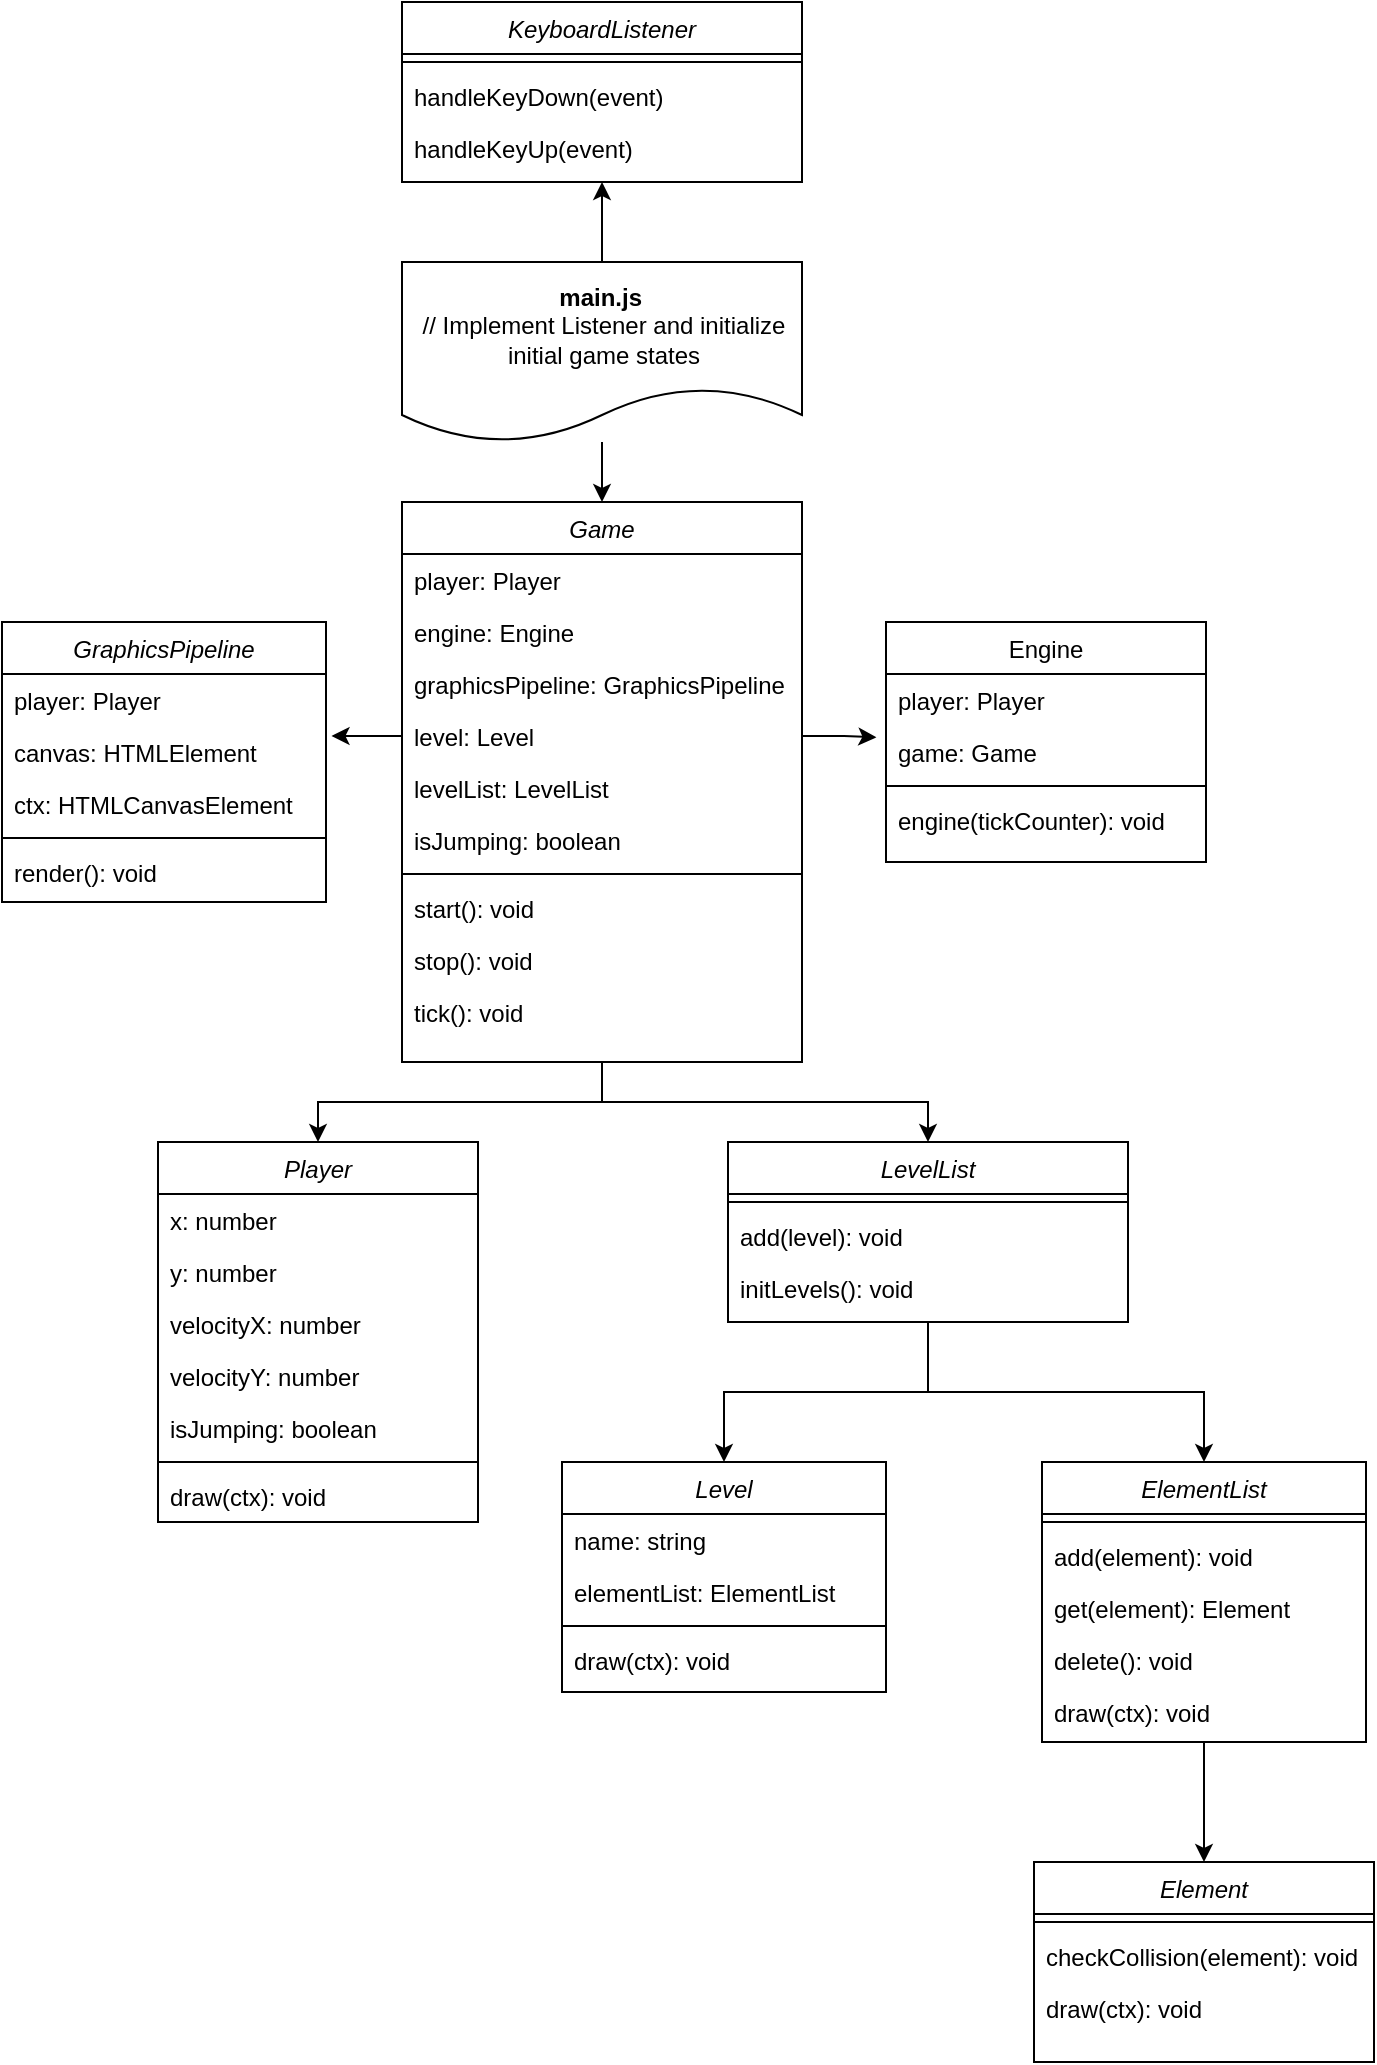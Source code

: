 <mxfile version="24.2.8" type="device">
  <diagram id="C5RBs43oDa-KdzZeNtuy" name="Page-1">
    <mxGraphModel dx="1195" dy="643" grid="1" gridSize="10" guides="1" tooltips="1" connect="1" arrows="1" fold="1" page="1" pageScale="1" pageWidth="827" pageHeight="1169" math="0" shadow="0">
      <root>
        <mxCell id="WIyWlLk6GJQsqaUBKTNV-0" />
        <mxCell id="WIyWlLk6GJQsqaUBKTNV-1" parent="WIyWlLk6GJQsqaUBKTNV-0" />
        <mxCell id="zkfFHV4jXpPFQw0GAbJ--0" value="Player" style="swimlane;fontStyle=2;align=center;verticalAlign=top;childLayout=stackLayout;horizontal=1;startSize=26;horizontalStack=0;resizeParent=1;resizeLast=0;collapsible=1;marginBottom=0;rounded=0;shadow=0;strokeWidth=1;" parent="WIyWlLk6GJQsqaUBKTNV-1" vertex="1">
          <mxGeometry x="198" y="600" width="160" height="190" as="geometry">
            <mxRectangle x="230" y="140" width="160" height="26" as="alternateBounds" />
          </mxGeometry>
        </mxCell>
        <mxCell id="zkfFHV4jXpPFQw0GAbJ--1" value="x: number" style="text;align=left;verticalAlign=top;spacingLeft=4;spacingRight=4;overflow=hidden;rotatable=0;points=[[0,0.5],[1,0.5]];portConstraint=eastwest;" parent="zkfFHV4jXpPFQw0GAbJ--0" vertex="1">
          <mxGeometry y="26" width="160" height="26" as="geometry" />
        </mxCell>
        <mxCell id="zkfFHV4jXpPFQw0GAbJ--2" value="y: number" style="text;align=left;verticalAlign=top;spacingLeft=4;spacingRight=4;overflow=hidden;rotatable=0;points=[[0,0.5],[1,0.5]];portConstraint=eastwest;rounded=0;shadow=0;html=0;" parent="zkfFHV4jXpPFQw0GAbJ--0" vertex="1">
          <mxGeometry y="52" width="160" height="26" as="geometry" />
        </mxCell>
        <mxCell id="zkfFHV4jXpPFQw0GAbJ--3" value="velocityX: number" style="text;align=left;verticalAlign=top;spacingLeft=4;spacingRight=4;overflow=hidden;rotatable=0;points=[[0,0.5],[1,0.5]];portConstraint=eastwest;rounded=0;shadow=0;html=0;" parent="zkfFHV4jXpPFQw0GAbJ--0" vertex="1">
          <mxGeometry y="78" width="160" height="26" as="geometry" />
        </mxCell>
        <mxCell id="Org-8UrxnJ-0LRvEKa38-1" value="velocityY: number" style="text;align=left;verticalAlign=top;spacingLeft=4;spacingRight=4;overflow=hidden;rotatable=0;points=[[0,0.5],[1,0.5]];portConstraint=eastwest;rounded=0;shadow=0;html=0;" parent="zkfFHV4jXpPFQw0GAbJ--0" vertex="1">
          <mxGeometry y="104" width="160" height="26" as="geometry" />
        </mxCell>
        <mxCell id="Org-8UrxnJ-0LRvEKa38-0" value="isJumping: boolean" style="text;align=left;verticalAlign=top;spacingLeft=4;spacingRight=4;overflow=hidden;rotatable=0;points=[[0,0.5],[1,0.5]];portConstraint=eastwest;rounded=0;shadow=0;html=0;" parent="zkfFHV4jXpPFQw0GAbJ--0" vertex="1">
          <mxGeometry y="130" width="160" height="26" as="geometry" />
        </mxCell>
        <mxCell id="zkfFHV4jXpPFQw0GAbJ--4" value="" style="line;html=1;strokeWidth=1;align=left;verticalAlign=middle;spacingTop=-1;spacingLeft=3;spacingRight=3;rotatable=0;labelPosition=right;points=[];portConstraint=eastwest;" parent="zkfFHV4jXpPFQw0GAbJ--0" vertex="1">
          <mxGeometry y="156" width="160" height="8" as="geometry" />
        </mxCell>
        <mxCell id="zkfFHV4jXpPFQw0GAbJ--5" value="draw(ctx): void" style="text;align=left;verticalAlign=top;spacingLeft=4;spacingRight=4;overflow=hidden;rotatable=0;points=[[0,0.5],[1,0.5]];portConstraint=eastwest;" parent="zkfFHV4jXpPFQw0GAbJ--0" vertex="1">
          <mxGeometry y="164" width="160" height="26" as="geometry" />
        </mxCell>
        <mxCell id="zkfFHV4jXpPFQw0GAbJ--17" value="Engine" style="swimlane;fontStyle=0;align=center;verticalAlign=top;childLayout=stackLayout;horizontal=1;startSize=26;horizontalStack=0;resizeParent=1;resizeLast=0;collapsible=1;marginBottom=0;rounded=0;shadow=0;strokeWidth=1;" parent="WIyWlLk6GJQsqaUBKTNV-1" vertex="1">
          <mxGeometry x="562" y="340" width="160" height="120" as="geometry">
            <mxRectangle x="550" y="140" width="160" height="26" as="alternateBounds" />
          </mxGeometry>
        </mxCell>
        <mxCell id="zkfFHV4jXpPFQw0GAbJ--18" value="player: Player" style="text;align=left;verticalAlign=top;spacingLeft=4;spacingRight=4;overflow=hidden;rotatable=0;points=[[0,0.5],[1,0.5]];portConstraint=eastwest;" parent="zkfFHV4jXpPFQw0GAbJ--17" vertex="1">
          <mxGeometry y="26" width="160" height="26" as="geometry" />
        </mxCell>
        <mxCell id="zkfFHV4jXpPFQw0GAbJ--19" value="game: Game" style="text;align=left;verticalAlign=top;spacingLeft=4;spacingRight=4;overflow=hidden;rotatable=0;points=[[0,0.5],[1,0.5]];portConstraint=eastwest;rounded=0;shadow=0;html=0;" parent="zkfFHV4jXpPFQw0GAbJ--17" vertex="1">
          <mxGeometry y="52" width="160" height="26" as="geometry" />
        </mxCell>
        <mxCell id="zkfFHV4jXpPFQw0GAbJ--23" value="" style="line;html=1;strokeWidth=1;align=left;verticalAlign=middle;spacingTop=-1;spacingLeft=3;spacingRight=3;rotatable=0;labelPosition=right;points=[];portConstraint=eastwest;" parent="zkfFHV4jXpPFQw0GAbJ--17" vertex="1">
          <mxGeometry y="78" width="160" height="8" as="geometry" />
        </mxCell>
        <mxCell id="zkfFHV4jXpPFQw0GAbJ--24" value="engine(tickCounter): void" style="text;align=left;verticalAlign=top;spacingLeft=4;spacingRight=4;overflow=hidden;rotatable=0;points=[[0,0.5],[1,0.5]];portConstraint=eastwest;" parent="zkfFHV4jXpPFQw0GAbJ--17" vertex="1">
          <mxGeometry y="86" width="160" height="26" as="geometry" />
        </mxCell>
        <mxCell id="Org-8UrxnJ-0LRvEKa38-80" style="edgeStyle=orthogonalEdgeStyle;rounded=0;orthogonalLoop=1;jettySize=auto;html=1;" parent="WIyWlLk6GJQsqaUBKTNV-1" source="Org-8UrxnJ-0LRvEKa38-3" target="Org-8UrxnJ-0LRvEKa38-61" edge="1">
          <mxGeometry relative="1" as="geometry" />
        </mxCell>
        <mxCell id="Org-8UrxnJ-0LRvEKa38-81" style="edgeStyle=orthogonalEdgeStyle;rounded=0;orthogonalLoop=1;jettySize=auto;html=1;" parent="WIyWlLk6GJQsqaUBKTNV-1" source="Org-8UrxnJ-0LRvEKa38-3" target="zkfFHV4jXpPFQw0GAbJ--0" edge="1">
          <mxGeometry relative="1" as="geometry" />
        </mxCell>
        <mxCell id="Org-8UrxnJ-0LRvEKa38-3" value="Game" style="swimlane;fontStyle=2;align=center;verticalAlign=top;childLayout=stackLayout;horizontal=1;startSize=26;horizontalStack=0;resizeParent=1;resizeLast=0;collapsible=1;marginBottom=0;rounded=0;shadow=0;strokeWidth=1;" parent="WIyWlLk6GJQsqaUBKTNV-1" vertex="1">
          <mxGeometry x="320" y="280" width="200" height="280" as="geometry">
            <mxRectangle x="230" y="140" width="160" height="26" as="alternateBounds" />
          </mxGeometry>
        </mxCell>
        <mxCell id="Org-8UrxnJ-0LRvEKa38-4" value="player: Player" style="text;align=left;verticalAlign=top;spacingLeft=4;spacingRight=4;overflow=hidden;rotatable=0;points=[[0,0.5],[1,0.5]];portConstraint=eastwest;" parent="Org-8UrxnJ-0LRvEKa38-3" vertex="1">
          <mxGeometry y="26" width="200" height="26" as="geometry" />
        </mxCell>
        <mxCell id="Org-8UrxnJ-0LRvEKa38-5" value="engine: Engine" style="text;align=left;verticalAlign=top;spacingLeft=4;spacingRight=4;overflow=hidden;rotatable=0;points=[[0,0.5],[1,0.5]];portConstraint=eastwest;rounded=0;shadow=0;html=0;" parent="Org-8UrxnJ-0LRvEKa38-3" vertex="1">
          <mxGeometry y="52" width="200" height="26" as="geometry" />
        </mxCell>
        <mxCell id="Org-8UrxnJ-0LRvEKa38-6" value="graphicsPipeline: GraphicsPipeline" style="text;align=left;verticalAlign=top;spacingLeft=4;spacingRight=4;overflow=hidden;rotatable=0;points=[[0,0.5],[1,0.5]];portConstraint=eastwest;rounded=0;shadow=0;html=0;" parent="Org-8UrxnJ-0LRvEKa38-3" vertex="1">
          <mxGeometry y="78" width="200" height="26" as="geometry" />
        </mxCell>
        <mxCell id="Org-8UrxnJ-0LRvEKa38-7" value="level: Level" style="text;align=left;verticalAlign=top;spacingLeft=4;spacingRight=4;overflow=hidden;rotatable=0;points=[[0,0.5],[1,0.5]];portConstraint=eastwest;rounded=0;shadow=0;html=0;" parent="Org-8UrxnJ-0LRvEKa38-3" vertex="1">
          <mxGeometry y="104" width="200" height="26" as="geometry" />
        </mxCell>
        <mxCell id="Org-8UrxnJ-0LRvEKa38-8" value="levelList: LevelList" style="text;align=left;verticalAlign=top;spacingLeft=4;spacingRight=4;overflow=hidden;rotatable=0;points=[[0,0.5],[1,0.5]];portConstraint=eastwest;rounded=0;shadow=0;html=0;" parent="Org-8UrxnJ-0LRvEKa38-3" vertex="1">
          <mxGeometry y="130" width="200" height="26" as="geometry" />
        </mxCell>
        <mxCell id="Org-8UrxnJ-0LRvEKa38-9" value="isJumping: boolean" style="text;align=left;verticalAlign=top;spacingLeft=4;spacingRight=4;overflow=hidden;rotatable=0;points=[[0,0.5],[1,0.5]];portConstraint=eastwest;rounded=0;shadow=0;html=0;" parent="Org-8UrxnJ-0LRvEKa38-3" vertex="1">
          <mxGeometry y="156" width="200" height="26" as="geometry" />
        </mxCell>
        <mxCell id="Org-8UrxnJ-0LRvEKa38-10" value="" style="line;html=1;strokeWidth=1;align=left;verticalAlign=middle;spacingTop=-1;spacingLeft=3;spacingRight=3;rotatable=0;labelPosition=right;points=[];portConstraint=eastwest;" parent="Org-8UrxnJ-0LRvEKa38-3" vertex="1">
          <mxGeometry y="182" width="200" height="8" as="geometry" />
        </mxCell>
        <mxCell id="Org-8UrxnJ-0LRvEKa38-12" value="start(): void" style="text;align=left;verticalAlign=top;spacingLeft=4;spacingRight=4;overflow=hidden;rotatable=0;points=[[0,0.5],[1,0.5]];portConstraint=eastwest;" parent="Org-8UrxnJ-0LRvEKa38-3" vertex="1">
          <mxGeometry y="190" width="200" height="26" as="geometry" />
        </mxCell>
        <mxCell id="Org-8UrxnJ-0LRvEKa38-13" value="stop(): void" style="text;align=left;verticalAlign=top;spacingLeft=4;spacingRight=4;overflow=hidden;rotatable=0;points=[[0,0.5],[1,0.5]];portConstraint=eastwest;" parent="Org-8UrxnJ-0LRvEKa38-3" vertex="1">
          <mxGeometry y="216" width="200" height="26" as="geometry" />
        </mxCell>
        <mxCell id="Org-8UrxnJ-0LRvEKa38-11" value="tick(): void" style="text;align=left;verticalAlign=top;spacingLeft=4;spacingRight=4;overflow=hidden;rotatable=0;points=[[0,0.5],[1,0.5]];portConstraint=eastwest;" parent="Org-8UrxnJ-0LRvEKa38-3" vertex="1">
          <mxGeometry y="242" width="200" height="26" as="geometry" />
        </mxCell>
        <mxCell id="Org-8UrxnJ-0LRvEKa38-14" value="GraphicsPipeline" style="swimlane;fontStyle=2;align=center;verticalAlign=top;childLayout=stackLayout;horizontal=1;startSize=26;horizontalStack=0;resizeParent=1;resizeLast=0;collapsible=1;marginBottom=0;rounded=0;shadow=0;strokeWidth=1;" parent="WIyWlLk6GJQsqaUBKTNV-1" vertex="1">
          <mxGeometry x="120" y="340" width="162" height="140" as="geometry">
            <mxRectangle x="230" y="140" width="160" height="26" as="alternateBounds" />
          </mxGeometry>
        </mxCell>
        <mxCell id="Org-8UrxnJ-0LRvEKa38-15" value="player: Player" style="text;align=left;verticalAlign=top;spacingLeft=4;spacingRight=4;overflow=hidden;rotatable=0;points=[[0,0.5],[1,0.5]];portConstraint=eastwest;" parent="Org-8UrxnJ-0LRvEKa38-14" vertex="1">
          <mxGeometry y="26" width="162" height="26" as="geometry" />
        </mxCell>
        <mxCell id="Org-8UrxnJ-0LRvEKa38-16" value="canvas: HTMLElement" style="text;align=left;verticalAlign=top;spacingLeft=4;spacingRight=4;overflow=hidden;rotatable=0;points=[[0,0.5],[1,0.5]];portConstraint=eastwest;rounded=0;shadow=0;html=0;" parent="Org-8UrxnJ-0LRvEKa38-14" vertex="1">
          <mxGeometry y="52" width="162" height="26" as="geometry" />
        </mxCell>
        <mxCell id="Org-8UrxnJ-0LRvEKa38-17" value="ctx: HTMLCanvasElement " style="text;align=left;verticalAlign=top;spacingLeft=4;spacingRight=4;overflow=hidden;rotatable=0;points=[[0,0.5],[1,0.5]];portConstraint=eastwest;rounded=0;shadow=0;html=0;" parent="Org-8UrxnJ-0LRvEKa38-14" vertex="1">
          <mxGeometry y="78" width="162" height="26" as="geometry" />
        </mxCell>
        <mxCell id="Org-8UrxnJ-0LRvEKa38-21" value="" style="line;html=1;strokeWidth=1;align=left;verticalAlign=middle;spacingTop=-1;spacingLeft=3;spacingRight=3;rotatable=0;labelPosition=right;points=[];portConstraint=eastwest;" parent="Org-8UrxnJ-0LRvEKa38-14" vertex="1">
          <mxGeometry y="104" width="162" height="8" as="geometry" />
        </mxCell>
        <mxCell id="Org-8UrxnJ-0LRvEKa38-22" value="render(): void" style="text;align=left;verticalAlign=top;spacingLeft=4;spacingRight=4;overflow=hidden;rotatable=0;points=[[0,0.5],[1,0.5]];portConstraint=eastwest;" parent="Org-8UrxnJ-0LRvEKa38-14" vertex="1">
          <mxGeometry y="112" width="162" height="26" as="geometry" />
        </mxCell>
        <mxCell id="Org-8UrxnJ-0LRvEKa38-25" value="Element" style="swimlane;fontStyle=2;align=center;verticalAlign=top;childLayout=stackLayout;horizontal=1;startSize=26;horizontalStack=0;resizeParent=1;resizeLast=0;collapsible=1;marginBottom=0;rounded=0;shadow=0;strokeWidth=1;" parent="WIyWlLk6GJQsqaUBKTNV-1" vertex="1">
          <mxGeometry x="636" y="960" width="170" height="100" as="geometry">
            <mxRectangle x="230" y="140" width="160" height="26" as="alternateBounds" />
          </mxGeometry>
        </mxCell>
        <mxCell id="Org-8UrxnJ-0LRvEKa38-29" value="" style="line;html=1;strokeWidth=1;align=left;verticalAlign=middle;spacingTop=-1;spacingLeft=3;spacingRight=3;rotatable=0;labelPosition=right;points=[];portConstraint=eastwest;" parent="Org-8UrxnJ-0LRvEKa38-25" vertex="1">
          <mxGeometry y="26" width="170" height="8" as="geometry" />
        </mxCell>
        <mxCell id="Org-8UrxnJ-0LRvEKa38-30" value="checkCollision(element): void" style="text;align=left;verticalAlign=top;spacingLeft=4;spacingRight=4;overflow=hidden;rotatable=0;points=[[0,0.5],[1,0.5]];portConstraint=eastwest;" parent="Org-8UrxnJ-0LRvEKa38-25" vertex="1">
          <mxGeometry y="34" width="170" height="26" as="geometry" />
        </mxCell>
        <mxCell id="2deVswBnYHtL2qDCiq9x-1" value="draw(ctx): void" style="text;align=left;verticalAlign=top;spacingLeft=4;spacingRight=4;overflow=hidden;rotatable=0;points=[[0,0.5],[1,0.5]];portConstraint=eastwest;" vertex="1" parent="Org-8UrxnJ-0LRvEKa38-25">
          <mxGeometry y="60" width="170" height="26" as="geometry" />
        </mxCell>
        <mxCell id="Org-8UrxnJ-0LRvEKa38-31" value="Level" style="swimlane;fontStyle=2;align=center;verticalAlign=top;childLayout=stackLayout;horizontal=1;startSize=26;horizontalStack=0;resizeParent=1;resizeLast=0;collapsible=1;marginBottom=0;rounded=0;shadow=0;strokeWidth=1;" parent="WIyWlLk6GJQsqaUBKTNV-1" vertex="1">
          <mxGeometry x="400" y="760" width="162" height="115" as="geometry">
            <mxRectangle x="230" y="140" width="160" height="26" as="alternateBounds" />
          </mxGeometry>
        </mxCell>
        <mxCell id="Org-8UrxnJ-0LRvEKa38-32" value="name: string" style="text;align=left;verticalAlign=top;spacingLeft=4;spacingRight=4;overflow=hidden;rotatable=0;points=[[0,0.5],[1,0.5]];portConstraint=eastwest;" parent="Org-8UrxnJ-0LRvEKa38-31" vertex="1">
          <mxGeometry y="26" width="162" height="26" as="geometry" />
        </mxCell>
        <mxCell id="Org-8UrxnJ-0LRvEKa38-33" value="elementList: ElementList" style="text;align=left;verticalAlign=top;spacingLeft=4;spacingRight=4;overflow=hidden;rotatable=0;points=[[0,0.5],[1,0.5]];portConstraint=eastwest;rounded=0;shadow=0;html=0;" parent="Org-8UrxnJ-0LRvEKa38-31" vertex="1">
          <mxGeometry y="52" width="162" height="26" as="geometry" />
        </mxCell>
        <mxCell id="Org-8UrxnJ-0LRvEKa38-34" value="" style="line;html=1;strokeWidth=1;align=left;verticalAlign=middle;spacingTop=-1;spacingLeft=3;spacingRight=3;rotatable=0;labelPosition=right;points=[];portConstraint=eastwest;" parent="Org-8UrxnJ-0LRvEKa38-31" vertex="1">
          <mxGeometry y="78" width="162" height="8" as="geometry" />
        </mxCell>
        <mxCell id="Org-8UrxnJ-0LRvEKa38-35" value="draw(ctx): void" style="text;align=left;verticalAlign=top;spacingLeft=4;spacingRight=4;overflow=hidden;rotatable=0;points=[[0,0.5],[1,0.5]];portConstraint=eastwest;" parent="Org-8UrxnJ-0LRvEKa38-31" vertex="1">
          <mxGeometry y="86" width="162" height="26" as="geometry" />
        </mxCell>
        <mxCell id="Org-8UrxnJ-0LRvEKa38-84" style="edgeStyle=orthogonalEdgeStyle;rounded=0;orthogonalLoop=1;jettySize=auto;html=1;" parent="WIyWlLk6GJQsqaUBKTNV-1" source="Org-8UrxnJ-0LRvEKa38-37" target="Org-8UrxnJ-0LRvEKa38-25" edge="1">
          <mxGeometry relative="1" as="geometry" />
        </mxCell>
        <mxCell id="Org-8UrxnJ-0LRvEKa38-37" value="ElementList" style="swimlane;fontStyle=2;align=center;verticalAlign=top;childLayout=stackLayout;horizontal=1;startSize=26;horizontalStack=0;resizeParent=1;resizeLast=0;collapsible=1;marginBottom=0;rounded=0;shadow=0;strokeWidth=1;" parent="WIyWlLk6GJQsqaUBKTNV-1" vertex="1">
          <mxGeometry x="640" y="760" width="162" height="140" as="geometry">
            <mxRectangle x="230" y="140" width="160" height="26" as="alternateBounds" />
          </mxGeometry>
        </mxCell>
        <mxCell id="Org-8UrxnJ-0LRvEKa38-38" value="" style="line;html=1;strokeWidth=1;align=left;verticalAlign=middle;spacingTop=-1;spacingLeft=3;spacingRight=3;rotatable=0;labelPosition=right;points=[];portConstraint=eastwest;" parent="Org-8UrxnJ-0LRvEKa38-37" vertex="1">
          <mxGeometry y="26" width="162" height="8" as="geometry" />
        </mxCell>
        <mxCell id="Org-8UrxnJ-0LRvEKa38-39" value="add(element): void" style="text;align=left;verticalAlign=top;spacingLeft=4;spacingRight=4;overflow=hidden;rotatable=0;points=[[0,0.5],[1,0.5]];portConstraint=eastwest;" parent="Org-8UrxnJ-0LRvEKa38-37" vertex="1">
          <mxGeometry y="34" width="162" height="26" as="geometry" />
        </mxCell>
        <mxCell id="Org-8UrxnJ-0LRvEKa38-41" value="get(element): Element" style="text;align=left;verticalAlign=top;spacingLeft=4;spacingRight=4;overflow=hidden;rotatable=0;points=[[0,0.5],[1,0.5]];portConstraint=eastwest;" parent="Org-8UrxnJ-0LRvEKa38-37" vertex="1">
          <mxGeometry y="60" width="162" height="26" as="geometry" />
        </mxCell>
        <mxCell id="Org-8UrxnJ-0LRvEKa38-42" value="delete(): void" style="text;align=left;verticalAlign=top;spacingLeft=4;spacingRight=4;overflow=hidden;rotatable=0;points=[[0,0.5],[1,0.5]];portConstraint=eastwest;" parent="Org-8UrxnJ-0LRvEKa38-37" vertex="1">
          <mxGeometry y="86" width="162" height="26" as="geometry" />
        </mxCell>
        <mxCell id="Org-8UrxnJ-0LRvEKa38-40" value="draw(ctx): void" style="text;align=left;verticalAlign=top;spacingLeft=4;spacingRight=4;overflow=hidden;rotatable=0;points=[[0,0.5],[1,0.5]];portConstraint=eastwest;" parent="Org-8UrxnJ-0LRvEKa38-37" vertex="1">
          <mxGeometry y="112" width="162" height="26" as="geometry" />
        </mxCell>
        <mxCell id="Org-8UrxnJ-0LRvEKa38-44" value="KeyboardListener" style="swimlane;fontStyle=2;align=center;verticalAlign=top;childLayout=stackLayout;horizontal=1;startSize=26;horizontalStack=0;resizeParent=1;resizeLast=0;collapsible=1;marginBottom=0;rounded=0;shadow=0;strokeWidth=1;" parent="WIyWlLk6GJQsqaUBKTNV-1" vertex="1">
          <mxGeometry x="320" y="30" width="200" height="90" as="geometry">
            <mxRectangle x="230" y="140" width="160" height="26" as="alternateBounds" />
          </mxGeometry>
        </mxCell>
        <mxCell id="Org-8UrxnJ-0LRvEKa38-45" value="" style="line;html=1;strokeWidth=1;align=left;verticalAlign=middle;spacingTop=-1;spacingLeft=3;spacingRight=3;rotatable=0;labelPosition=right;points=[];portConstraint=eastwest;" parent="Org-8UrxnJ-0LRvEKa38-44" vertex="1">
          <mxGeometry y="26" width="200" height="8" as="geometry" />
        </mxCell>
        <mxCell id="Org-8UrxnJ-0LRvEKa38-46" value="handleKeyDown(event)" style="text;align=left;verticalAlign=top;spacingLeft=4;spacingRight=4;overflow=hidden;rotatable=0;points=[[0,0.5],[1,0.5]];portConstraint=eastwest;" parent="Org-8UrxnJ-0LRvEKa38-44" vertex="1">
          <mxGeometry y="34" width="200" height="26" as="geometry" />
        </mxCell>
        <mxCell id="Org-8UrxnJ-0LRvEKa38-47" value="handleKeyUp(event)" style="text;align=left;verticalAlign=top;spacingLeft=4;spacingRight=4;overflow=hidden;rotatable=0;points=[[0,0.5],[1,0.5]];portConstraint=eastwest;" parent="Org-8UrxnJ-0LRvEKa38-44" vertex="1">
          <mxGeometry y="60" width="200" height="26" as="geometry" />
        </mxCell>
        <mxCell id="Org-8UrxnJ-0LRvEKa38-73" style="edgeStyle=orthogonalEdgeStyle;rounded=0;orthogonalLoop=1;jettySize=auto;html=1;entryX=0.5;entryY=1;entryDx=0;entryDy=0;" parent="WIyWlLk6GJQsqaUBKTNV-1" source="Org-8UrxnJ-0LRvEKa38-60" target="Org-8UrxnJ-0LRvEKa38-44" edge="1">
          <mxGeometry relative="1" as="geometry" />
        </mxCell>
        <mxCell id="Org-8UrxnJ-0LRvEKa38-75" style="edgeStyle=orthogonalEdgeStyle;rounded=0;orthogonalLoop=1;jettySize=auto;html=1;" parent="WIyWlLk6GJQsqaUBKTNV-1" source="Org-8UrxnJ-0LRvEKa38-60" target="Org-8UrxnJ-0LRvEKa38-3" edge="1">
          <mxGeometry relative="1" as="geometry" />
        </mxCell>
        <mxCell id="Org-8UrxnJ-0LRvEKa38-60" value="&lt;div style=&quot;text-align: center;&quot;&gt;&lt;span style=&quot;background-color: initial; text-align: left;&quot;&gt;&lt;b&gt;main.js&amp;nbsp;&lt;/b&gt;&lt;/span&gt;&lt;/div&gt;&lt;div style=&quot;text-align: center;&quot;&gt;&lt;span style=&quot;background-color: initial; text-align: left;&quot;&gt;// Implement Listener and initialize initial game states&lt;/span&gt;&lt;br&gt;&lt;/div&gt;" style="shape=document;whiteSpace=wrap;html=1;boundedLbl=1;align=left;" parent="WIyWlLk6GJQsqaUBKTNV-1" vertex="1">
          <mxGeometry x="320" y="160" width="200" height="90" as="geometry" />
        </mxCell>
        <mxCell id="Org-8UrxnJ-0LRvEKa38-82" style="edgeStyle=orthogonalEdgeStyle;rounded=0;orthogonalLoop=1;jettySize=auto;html=1;exitX=0.5;exitY=1;exitDx=0;exitDy=0;" parent="WIyWlLk6GJQsqaUBKTNV-1" source="Org-8UrxnJ-0LRvEKa38-61" target="Org-8UrxnJ-0LRvEKa38-31" edge="1">
          <mxGeometry relative="1" as="geometry" />
        </mxCell>
        <mxCell id="Org-8UrxnJ-0LRvEKa38-83" style="edgeStyle=orthogonalEdgeStyle;rounded=0;orthogonalLoop=1;jettySize=auto;html=1;" parent="WIyWlLk6GJQsqaUBKTNV-1" source="Org-8UrxnJ-0LRvEKa38-61" target="Org-8UrxnJ-0LRvEKa38-37" edge="1">
          <mxGeometry relative="1" as="geometry" />
        </mxCell>
        <mxCell id="Org-8UrxnJ-0LRvEKa38-61" value="LevelList" style="swimlane;fontStyle=2;align=center;verticalAlign=top;childLayout=stackLayout;horizontal=1;startSize=26;horizontalStack=0;resizeParent=1;resizeLast=0;collapsible=1;marginBottom=0;rounded=0;shadow=0;strokeWidth=1;" parent="WIyWlLk6GJQsqaUBKTNV-1" vertex="1">
          <mxGeometry x="483" y="600" width="200" height="90" as="geometry">
            <mxRectangle x="230" y="140" width="160" height="26" as="alternateBounds" />
          </mxGeometry>
        </mxCell>
        <mxCell id="Org-8UrxnJ-0LRvEKa38-64" value="" style="line;html=1;strokeWidth=1;align=left;verticalAlign=middle;spacingTop=-1;spacingLeft=3;spacingRight=3;rotatable=0;labelPosition=right;points=[];portConstraint=eastwest;" parent="Org-8UrxnJ-0LRvEKa38-61" vertex="1">
          <mxGeometry y="26" width="200" height="8" as="geometry" />
        </mxCell>
        <mxCell id="Org-8UrxnJ-0LRvEKa38-66" value="add(level): void" style="text;align=left;verticalAlign=top;spacingLeft=4;spacingRight=4;overflow=hidden;rotatable=0;points=[[0,0.5],[1,0.5]];portConstraint=eastwest;" parent="Org-8UrxnJ-0LRvEKa38-61" vertex="1">
          <mxGeometry y="34" width="200" height="26" as="geometry" />
        </mxCell>
        <mxCell id="Org-8UrxnJ-0LRvEKa38-65" value="initLevels(): void" style="text;align=left;verticalAlign=top;spacingLeft=4;spacingRight=4;overflow=hidden;rotatable=0;points=[[0,0.5],[1,0.5]];portConstraint=eastwest;" parent="Org-8UrxnJ-0LRvEKa38-61" vertex="1">
          <mxGeometry y="60" width="200" height="26" as="geometry" />
        </mxCell>
        <mxCell id="Org-8UrxnJ-0LRvEKa38-77" style="edgeStyle=orthogonalEdgeStyle;rounded=0;orthogonalLoop=1;jettySize=auto;html=1;entryX=-0.03;entryY=0.218;entryDx=0;entryDy=0;entryPerimeter=0;" parent="WIyWlLk6GJQsqaUBKTNV-1" source="Org-8UrxnJ-0LRvEKa38-7" target="zkfFHV4jXpPFQw0GAbJ--19" edge="1">
          <mxGeometry relative="1" as="geometry" />
        </mxCell>
        <mxCell id="Org-8UrxnJ-0LRvEKa38-79" style="edgeStyle=orthogonalEdgeStyle;rounded=0;orthogonalLoop=1;jettySize=auto;html=1;entryX=1.017;entryY=0.191;entryDx=0;entryDy=0;entryPerimeter=0;" parent="WIyWlLk6GJQsqaUBKTNV-1" source="Org-8UrxnJ-0LRvEKa38-7" target="Org-8UrxnJ-0LRvEKa38-16" edge="1">
          <mxGeometry relative="1" as="geometry" />
        </mxCell>
      </root>
    </mxGraphModel>
  </diagram>
</mxfile>
